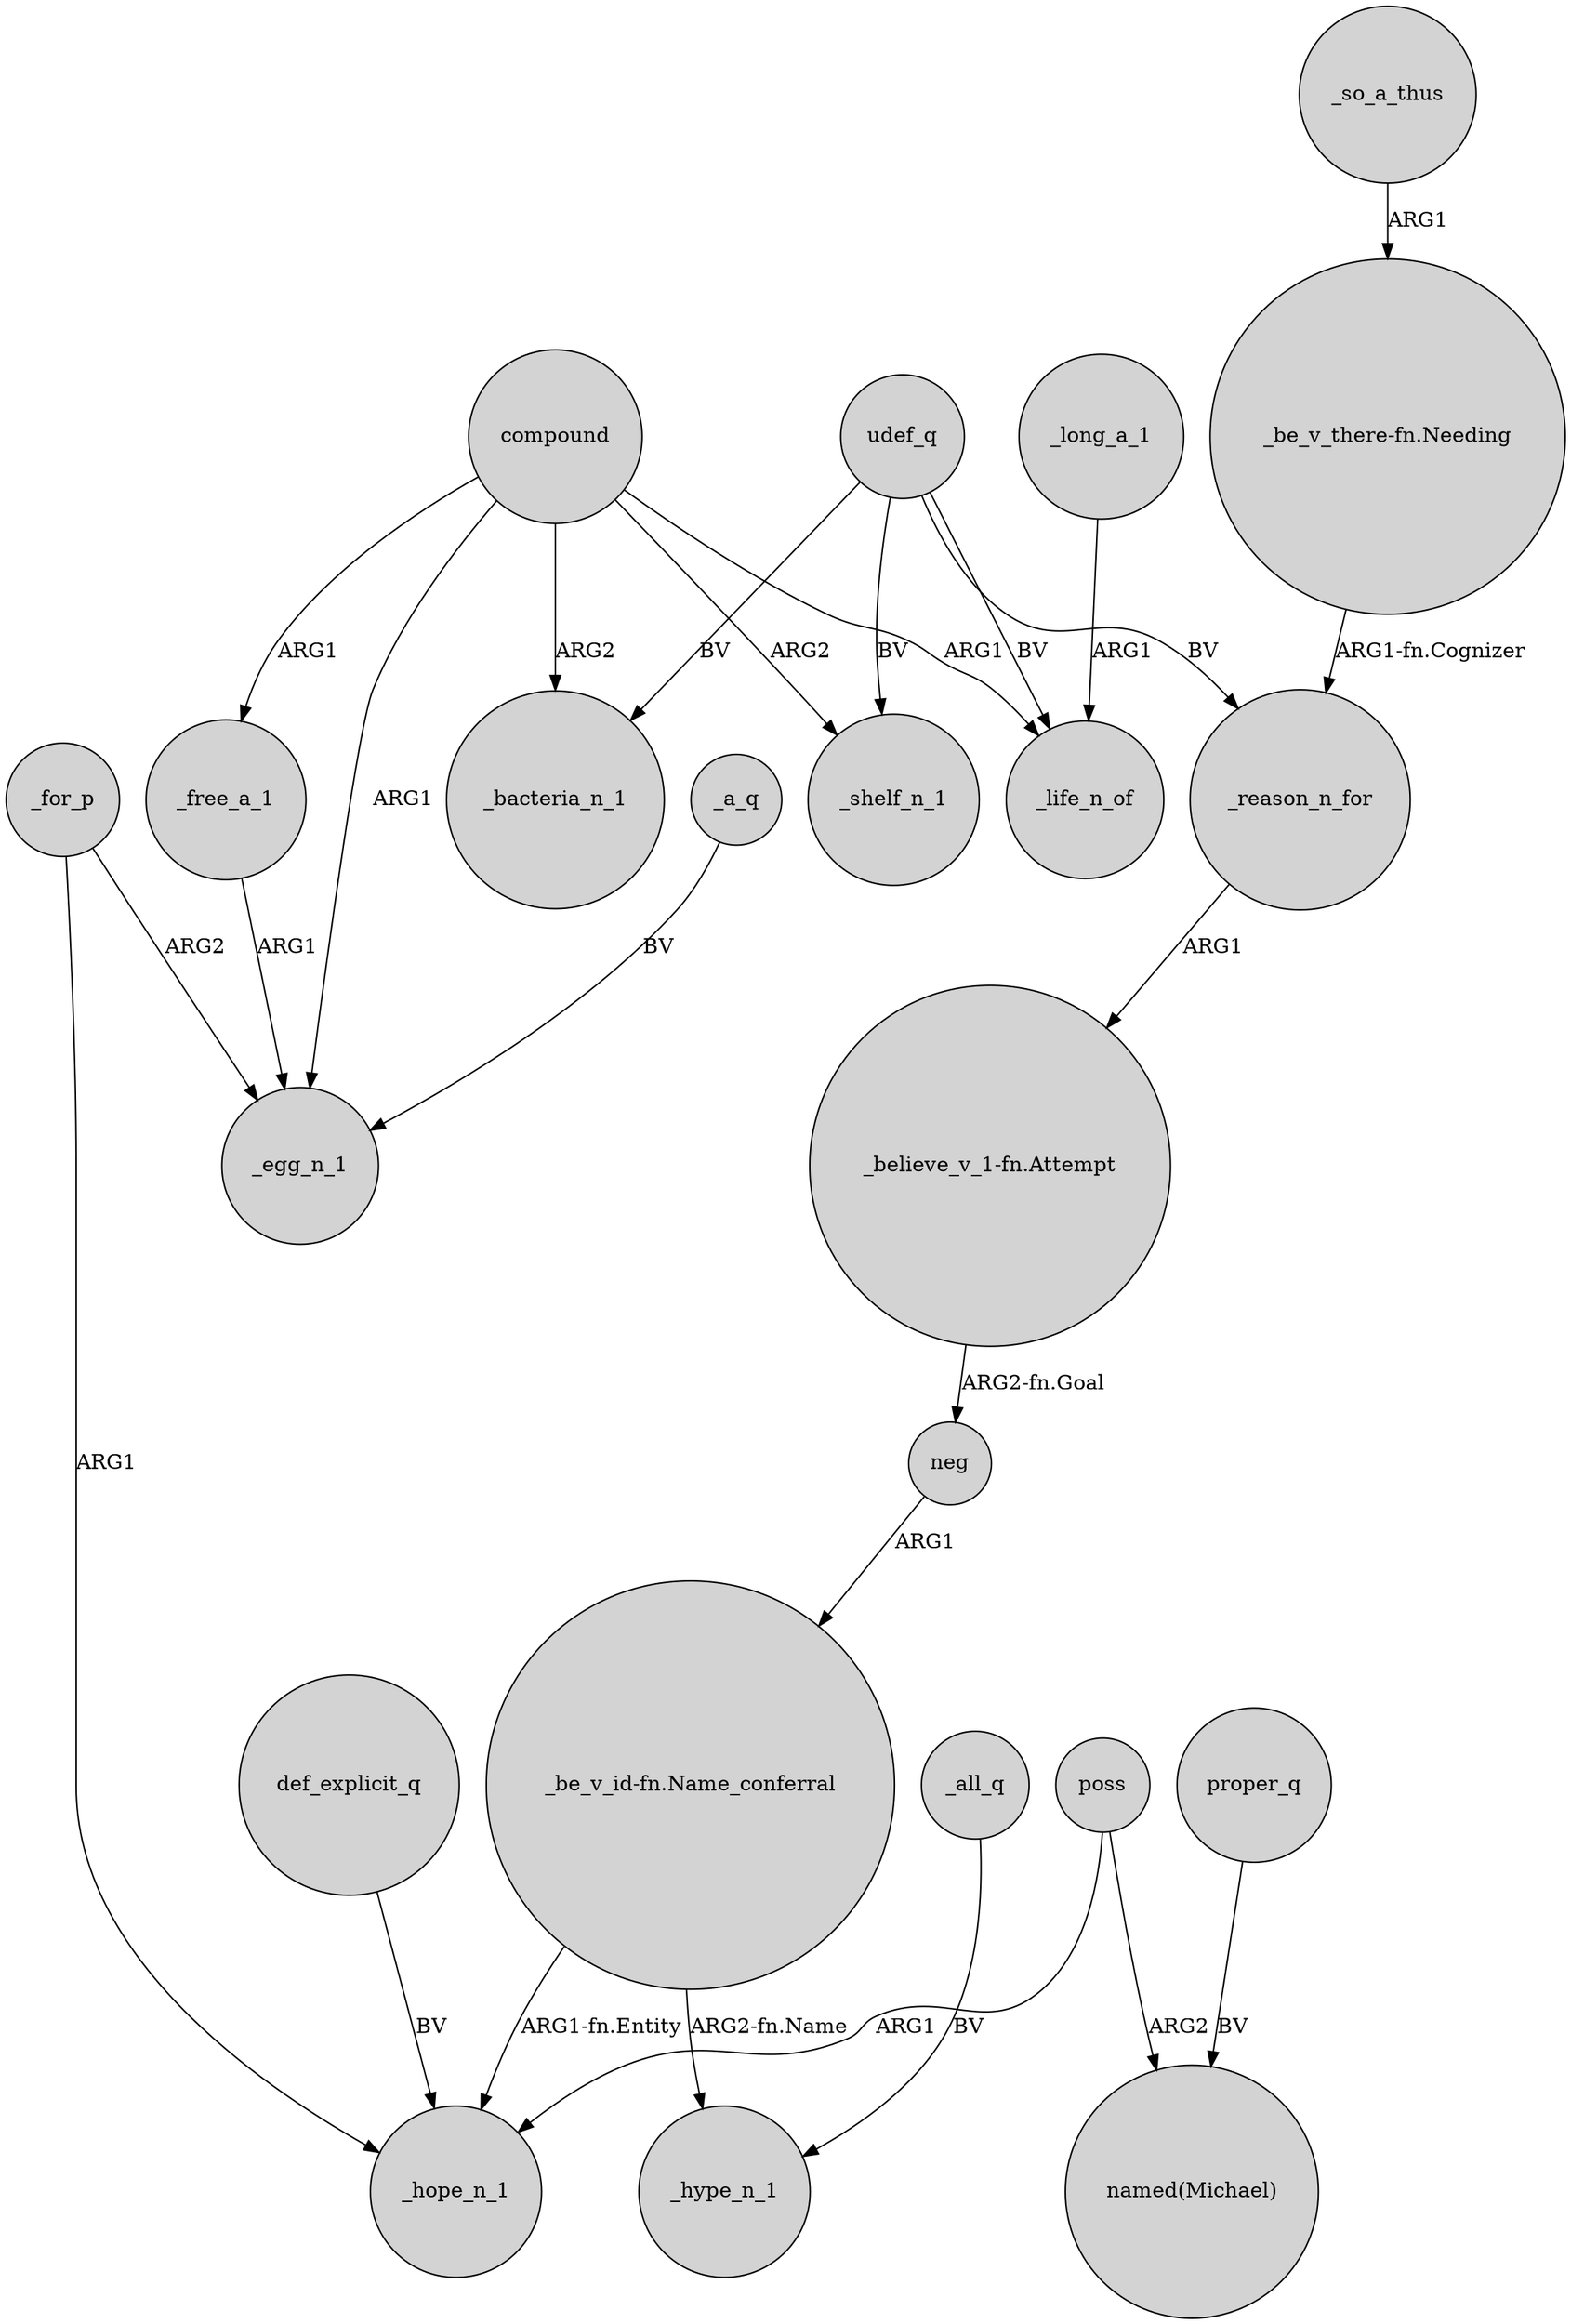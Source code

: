digraph {
	node [shape=circle style=filled]
	"_be_v_there-fn.Needing" -> _reason_n_for [label="ARG1-fn.Cognizer"]
	"_be_v_id-fn.Name_conferral" -> _hope_n_1 [label="ARG1-fn.Entity"]
	def_explicit_q -> _hope_n_1 [label=BV]
	_free_a_1 -> _egg_n_1 [label=ARG1]
	compound -> _egg_n_1 [label=ARG1]
	compound -> _life_n_of [label=ARG1]
	compound -> _free_a_1 [label=ARG1]
	_reason_n_for -> "_believe_v_1-fn.Attempt" [label=ARG1]
	udef_q -> _bacteria_n_1 [label=BV]
	_all_q -> _hype_n_1 [label=BV]
	udef_q -> _life_n_of [label=BV]
	compound -> _shelf_n_1 [label=ARG2]
	proper_q -> "named(Michael)" [label=BV]
	neg -> "_be_v_id-fn.Name_conferral" [label=ARG1]
	_so_a_thus -> "_be_v_there-fn.Needing" [label=ARG1]
	udef_q -> _shelf_n_1 [label=BV]
	"_be_v_id-fn.Name_conferral" -> _hype_n_1 [label="ARG2-fn.Name"]
	_for_p -> _egg_n_1 [label=ARG2]
	poss -> "named(Michael)" [label=ARG2]
	udef_q -> _reason_n_for [label=BV]
	_a_q -> _egg_n_1 [label=BV]
	compound -> _bacteria_n_1 [label=ARG2]
	poss -> _hope_n_1 [label=ARG1]
	_for_p -> _hope_n_1 [label=ARG1]
	_long_a_1 -> _life_n_of [label=ARG1]
	"_believe_v_1-fn.Attempt" -> neg [label="ARG2-fn.Goal"]
}
